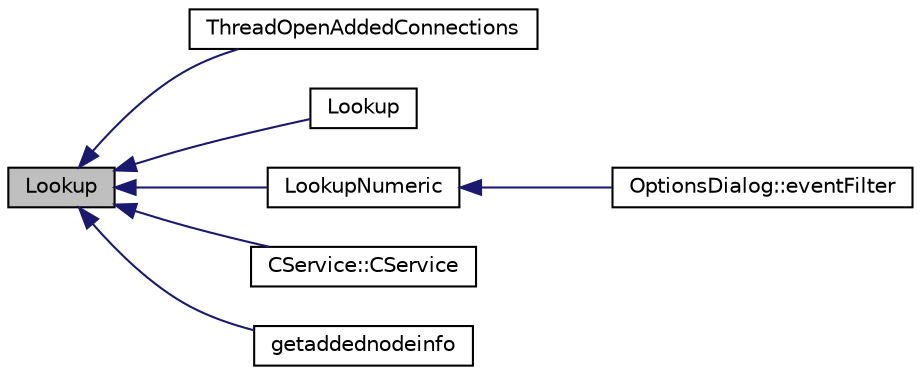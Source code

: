 digraph "Lookup"
{
  edge [fontname="Helvetica",fontsize="10",labelfontname="Helvetica",labelfontsize="10"];
  node [fontname="Helvetica",fontsize="10",shape=record];
  rankdir="LR";
  Node95 [label="Lookup",height=0.2,width=0.4,color="black", fillcolor="grey75", style="filled", fontcolor="black"];
  Node95 -> Node96 [dir="back",color="midnightblue",fontsize="10",style="solid",fontname="Helvetica"];
  Node96 [label="ThreadOpenAddedConnections",height=0.2,width=0.4,color="black", fillcolor="white", style="filled",URL="$net_8cpp.html#a2d1ca95557ae336582b886a251e7fe94"];
  Node95 -> Node97 [dir="back",color="midnightblue",fontsize="10",style="solid",fontname="Helvetica"];
  Node97 [label="Lookup",height=0.2,width=0.4,color="black", fillcolor="white", style="filled",URL="$netbase_8h.html#a8e970007e4314e4cefa5895944ed74d8"];
  Node95 -> Node98 [dir="back",color="midnightblue",fontsize="10",style="solid",fontname="Helvetica"];
  Node98 [label="LookupNumeric",height=0.2,width=0.4,color="black", fillcolor="white", style="filled",URL="$netbase_8h.html#a5b18d70f02be9dc489da605ff487cc66"];
  Node98 -> Node99 [dir="back",color="midnightblue",fontsize="10",style="solid",fontname="Helvetica"];
  Node99 [label="OptionsDialog::eventFilter",height=0.2,width=0.4,color="black", fillcolor="white", style="filled",URL="$class_options_dialog.html#abf2b8046ca9bce3f2c1f04e329468983"];
  Node95 -> Node100 [dir="back",color="midnightblue",fontsize="10",style="solid",fontname="Helvetica"];
  Node100 [label="CService::CService",height=0.2,width=0.4,color="black", fillcolor="white", style="filled",URL="$class_c_service.html#ab8f5f4ae4e99a4edad8ba48642e36137"];
  Node95 -> Node101 [dir="back",color="midnightblue",fontsize="10",style="solid",fontname="Helvetica"];
  Node101 [label="getaddednodeinfo",height=0.2,width=0.4,color="black", fillcolor="white", style="filled",URL="$rpcnet_8cpp.html#a2a6994d3b180c8e9ce81e0da65a41bb3"];
}
